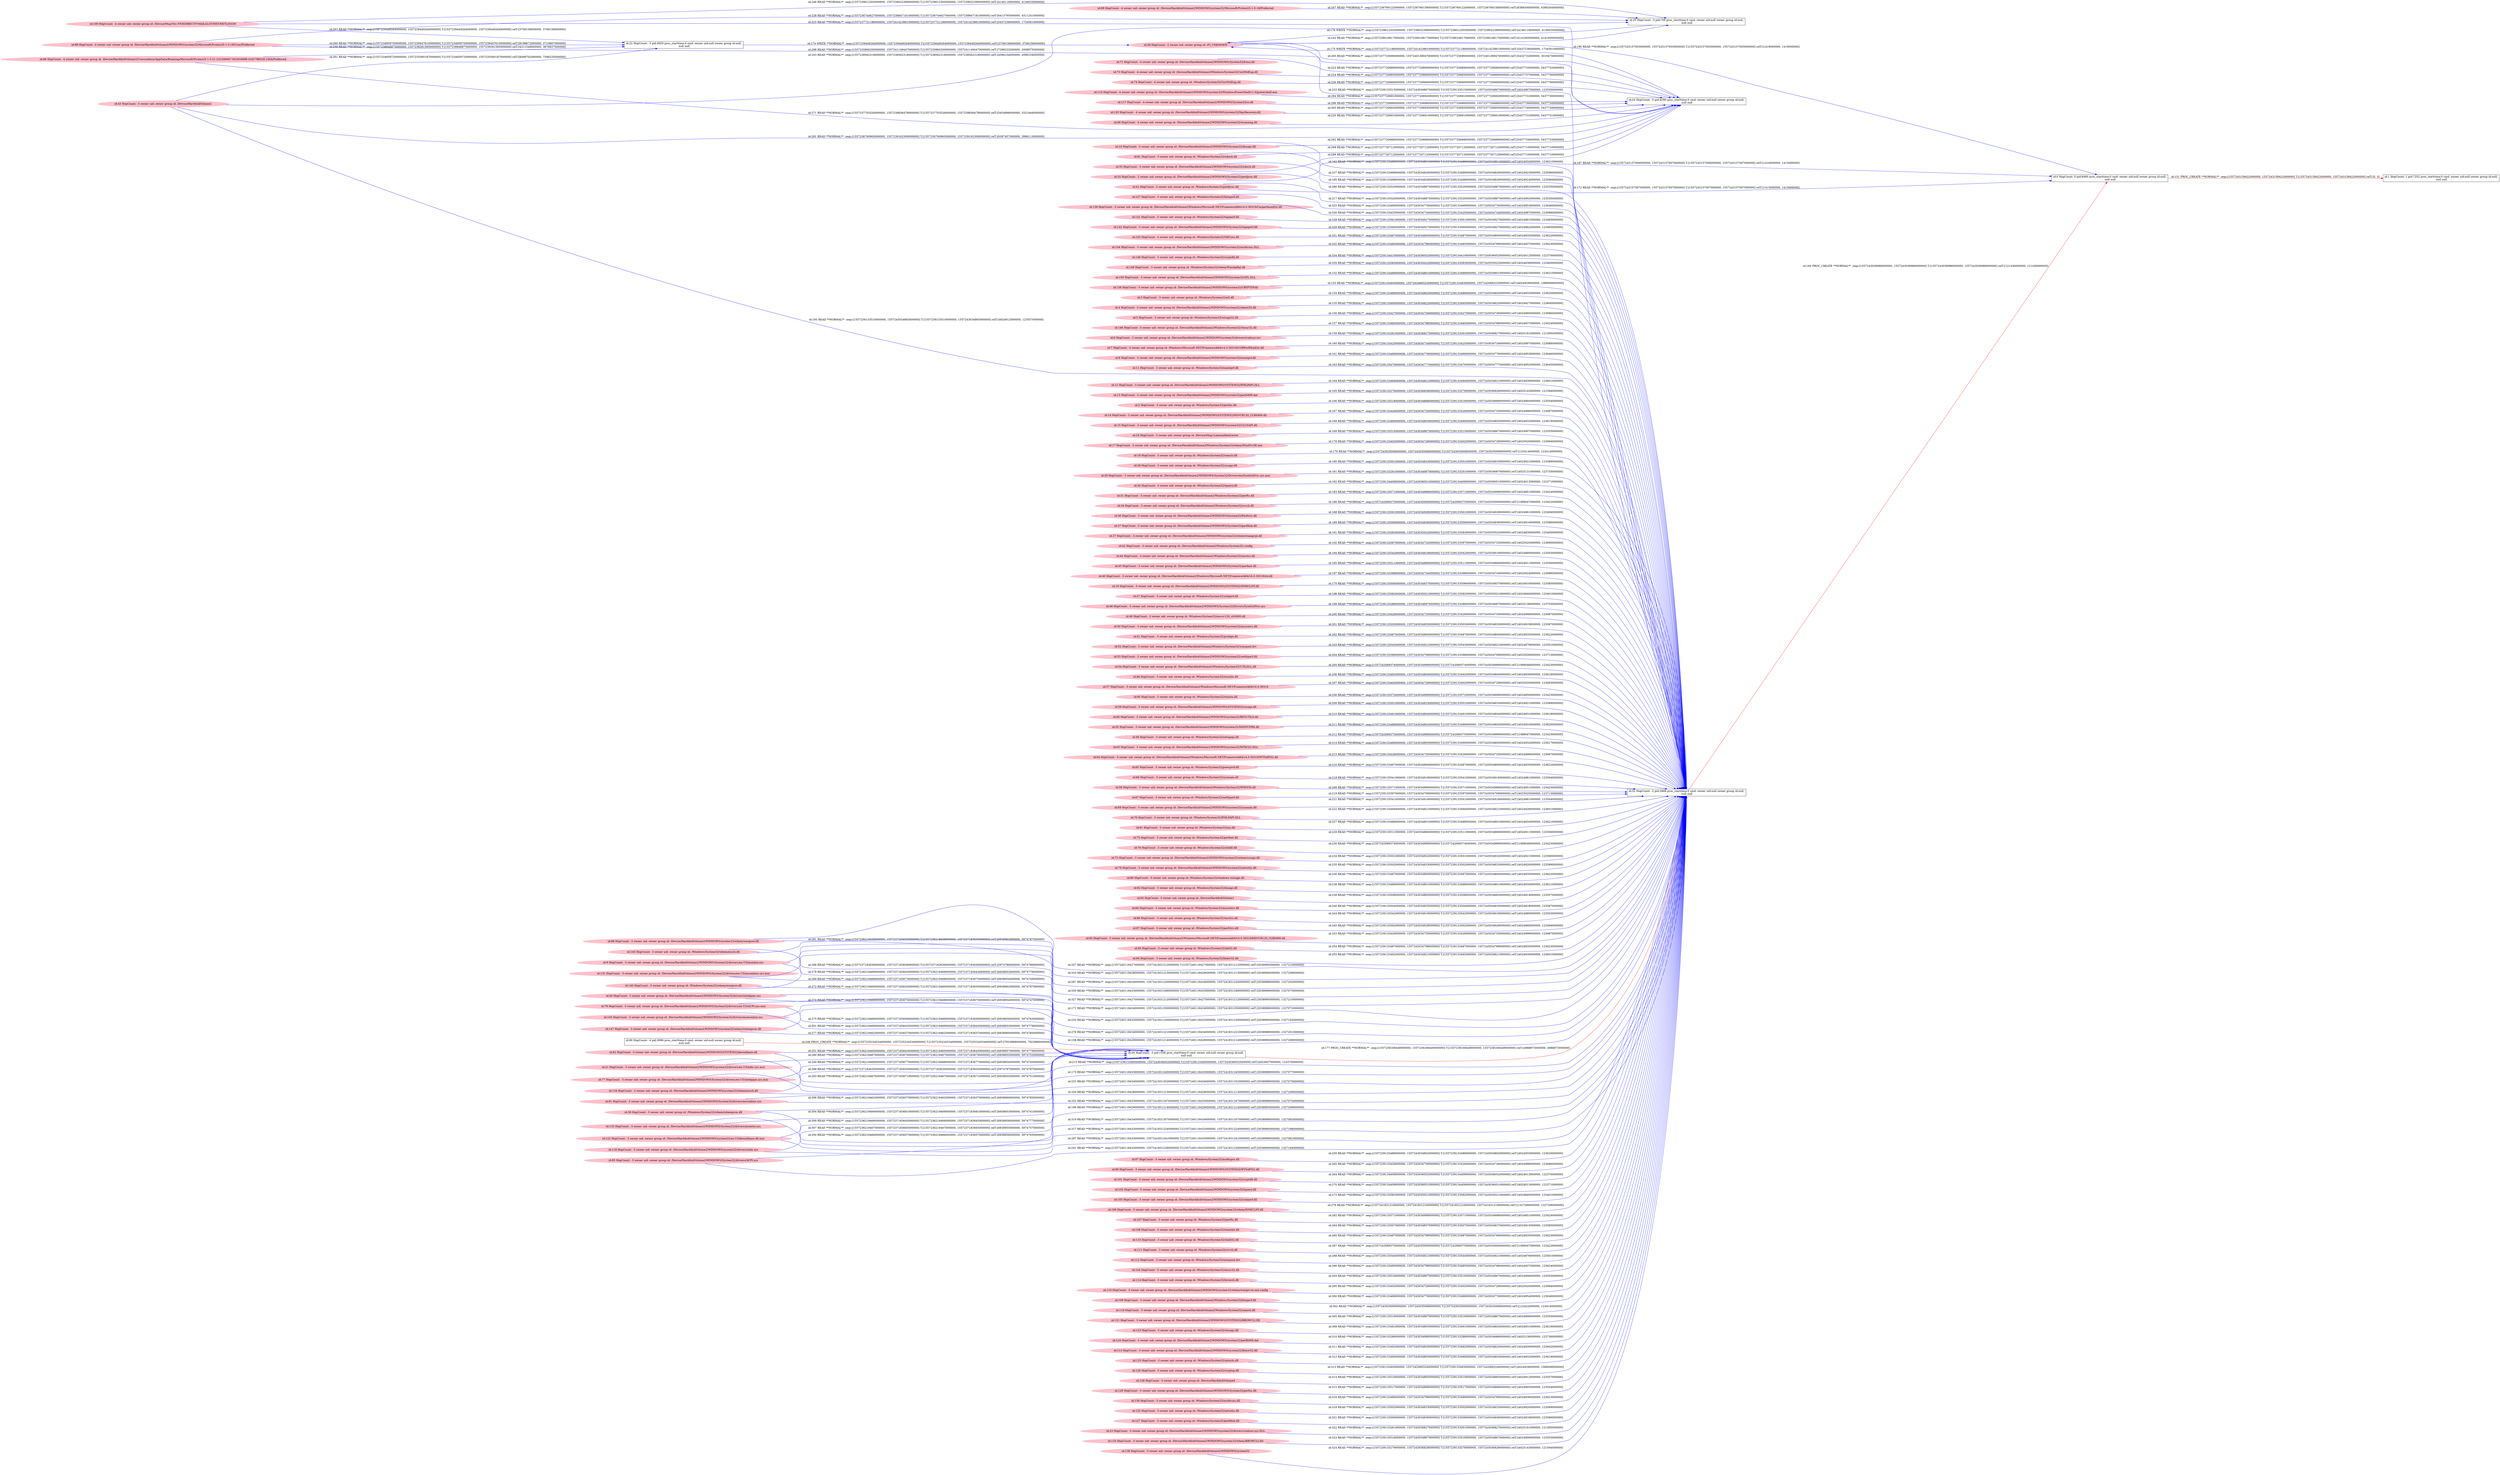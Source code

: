 digraph  {
rankdir=LR
"95"[color=pink,label="id:95 HopCount: -3 owner uid: owner group id: /Windows/System32/winsta.dll ", shape=oval,style=filled];
"32"[color=black,label="id:32 HopCount: -2 pid:2868 proc_starttime:0 cmd: owner uid:null owner group id:null,\n null null", shape=box,style=solid];
"95" -> "32" [id=256,__obj="READ"color=blue,label="id:256 READ **NORMAL**  seqs:[1557239133572000000, 1557243034999000000] T:[1557239133572000000, 1557243034999000000] relT:[4024850000000, 123423000000]",style=solid];
"88"[color=pink,label="id:88 HopCount: -3 owner uid: owner group id: /Device/HarddiskVolume2/WINDOWS/system32/wbem/wmiprov.dll ", shape=oval,style=filled];
"88" -> "32" [id=257,__obj="READ"color=blue,label="id:257 READ **NORMAL**  seqs:[1557240119427000000, 1557241831212000000] T:[1557240119427000000, 1557241831212000000] relT:[3038995000000, 1327210000000]",style=solid];
"96"[color=pink,label="id:96 HopCount: -4 owner uid: owner group id: /Device/HarddiskVolume2/Users/admin/AppData/Roaming/Microsoft/Protect/S-1-5-21-231540947-922634896-4161786520-1004/Preferred ", shape=oval,style=filled];
"22"[color=black,label="id:22 HopCount: -3 pid:4920 proc_starttime:0 cmd: owner uid:null owner group id:null,\n null null", shape=box,style=solid];
"96" -> "22" [id=258,__obj="READ"color=blue,label="id:258 READ **NORMAL**  seqs:[1557238846873000000, 1557239281585000000] T:[1557238846873000000, 1557239281585000000] relT:[4311549000000, 3876837000000]",style=solid];
"97"[color=pink,label="id:97 HopCount: -3 owner uid: owner group id: /Windows/System32/msdtcprx.dll ", shape=oval,style=filled];
"97" -> "32" [id=259,__obj="READ"color=blue,label="id:259 READ **NORMAL**  seqs:[1557239133489000000, 1557243034802000000] T:[1557239133489000000, 1557243034802000000] relT:[4024933000000, 123620000000]",style=solid];
"98"[color=pink,label="id:98 HopCount: -4 owner uid: owner group id: /Device/HarddiskVolume2/WINDOWS/system32/Microsoft/Protect/S-1-5-18/User/Preferred ", shape=oval,style=filled];
"98" -> "22" [id=260,__obj="READ"color=blue,label="id:260 READ **NORMAL**  seqs:[1557234959750000000, 1557239447615000000] T:[1557234959750000000, 1557239447615000000] relT:[8198672000000, 3710807000000]",style=solid];
"43"[color=pink,label="id:43 HopCount: -3 owner uid: owner group id: /Device/HarddiskVolume2 ", shape=oval,style=filled];
"43" -> "22" [id=261,__obj="READ"color=blue,label="id:261 READ **NORMAL**  seqs:[1557234659720000000, 1557235560187000000] T:[1557234659720000000, 1557235560187000000] relT:[8498702000000, 7598235000000]",style=solid];
"99"[color=pink,label="id:99 HopCount: -3 owner uid: owner group id: /Device/HarddiskVolume2/WINDOWS/SYSTEM32/WTSAPI32.dll ", shape=oval,style=filled];
"99" -> "32" [id=262,__obj="READ"color=blue,label="id:262 READ **NORMAL**  seqs:[1557239133426000000, 1557243034736000000] T:[1557239133426000000, 1557243034736000000] relT:[4024996000000, 123686000000]",style=solid];
"100"[color=pink,label="id:100 HopCount: -4 owner uid: owner group id: /Device/Mup/TA1-FIVEDIRECTI*/MAILSLOT/NET/NETLOGON ", shape=oval,style=filled];
"100" -> "22" [id=263,__obj="READ"color=blue,label="id:263 READ **NORMAL**  seqs:[1557239449264000000, 1557239449264000000] T:[1557239449264000000, 1557239449264000000] relT:[3709158000000, 3709158000000]",style=solid];
"101"[color=pink,label="id:101 HopCount: -3 owner uid: owner group id: /Device/HarddiskVolume2/WINDOWS/system32/cryptdll.dll ", shape=oval,style=filled];
"101" -> "32" [id=264,__obj="READ"color=blue,label="id:264 READ **NORMAL**  seqs:[1557239134409000000, 1557243036052000000] T:[1557239134409000000, 1557243036052000000] relT:[4024013000000, 122370000000]",style=solid];
"38"[color=pink,label="id:38 HopCount: -2 owner uid: owner group id: /FI_UNKNOWN ", shape=oval,style=filled];
"24"[color=black,label="id:24 HopCount: -3 pid:4280 proc_starttime:0 cmd: owner uid:null owner group id:null,\n null null", shape=box,style=solid];
"38" -> "24" [id=265,__obj="READ"color=blue,label="id:265 READ **NORMAL**  seqs:[1557237725690000000, 1557240138947000000] T:[1557237725690000000, 1557240138947000000] relT:[5432732000000, 3019475000000]",style=solid];
"145"[color=pink,label="id:145 HopCount: -3 owner uid: owner group id: /Windows/System32/wbem/esscli.dll ", shape=oval,style=filled];
"26"[color=black,label="id:26 HopCount: -3 pid:1556 proc_starttime:0 cmd: owner uid:null owner group id:null,\n null null", shape=box,style=solid];
"145" -> "26" [id=266,__obj="READ"color=blue,label="id:266 READ **NORMAL**  seqs:[1557237183636000000, 1557237183636000000] T:[1557237183636000000, 1557237183636000000] relT:[5974786000000, 5974786000000]",style=solid];
"9"[color=pink,label="id:9 HopCount: -3 owner uid: owner group id: /Device/HarddiskVolume2/WINDOWS/System32/drivers/en-US/monitor.sys ", shape=oval,style=filled];
"9" -> "32" [id=267,__obj="READ"color=blue,label="id:267 READ **NORMAL**  seqs:[1557240119434000000, 1557241831220000000] T:[1557240119434000000, 1557241831220000000] relT:[3038988000000, 1327202000000]",style=solid];
"81"[color=pink,label="id:81 HopCount: -3 owner uid: owner group id: /Windows/System32/wkscli.dll ", shape=oval,style=filled];
"81" -> "24" [id=268,__obj="READ"color=blue,label="id:268 READ **NORMAL**  seqs:[1557237720712000000, 1557237720712000000] T:[1557237720712000000, 1557237720712000000] relT:[5437710000000, 5437710000000]",style=solid];
"131"[color=pink,label="id:131 HopCount: -3 owner uid: owner group id: /Device/HarddiskVolume2/WINDOWS/System32/drivers/en-US/mssmbios.sys.mui ", shape=oval,style=filled];
"131" -> "26" [id=269,__obj="READ"color=blue,label="id:269 READ **NORMAL**  seqs:[1557236219468000000, 1557237183673000000] T:[1557236219468000000, 1557237183673000000] relT:[6938954000000, 5974749000000]",style=solid];
"102"[color=pink,label="id:102 HopCount: -3 owner uid: owner group id: /Device/HarddiskVolume2/WINDOWS/system32/tquery.dll ", shape=oval,style=filled];
"102" -> "32" [id=270,__obj="READ"color=blue,label="id:270 READ **NORMAL**  seqs:[1557239134409000000, 1557243036051000000] T:[1557239134409000000, 1557243036051000000] relT:[4024013000000, 122371000000]",style=solid];
"96" -> "24" [id=271,__obj="READ"color=blue,label="id:271 READ **NORMAL**  seqs:[1557237703526000000, 1557239836478000000] T:[1557237703526000000, 1557239836478000000] relT:[5454896000000, 3321944000000]",style=solid];
"140"[color=pink,label="id:140 HopCount: -3 owner uid: owner group id: /Windows/System32/wbem/wmiprov.dll ", shape=oval,style=filled];
"140" -> "26" [id=272,__obj="READ"color=blue,label="id:272 READ **NORMAL**  seqs:[1557236219460000000, 1557237183635000000] T:[1557236219460000000, 1557237183635000000] relT:[6938962000000, 5974787000000]",style=solid];
"103"[color=pink,label="id:103 HopCount: -3 owner uid: owner group id: /Device/HarddiskVolume2/WINDOWS/system32/usbperf.dll ", shape=oval,style=filled];
"103" -> "32" [id=273,__obj="READ"color=blue,label="id:273 READ **NORMAL**  seqs:[1557239133582000000, 1557243035021000000] T:[1557239133582000000, 1557243035021000000] relT:[4024840000000, 123401000000]",style=solid];
"20"[color=pink,label="id:20 HopCount: -3 owner uid: owner group id: /Device/HarddiskVolume2/WINDOWS/System32/drivers/intelppm.sys ", shape=oval,style=filled];
"20" -> "26" [id=274,__obj="READ"color=blue,label="id:274 READ **NORMAL**  seqs:[1557236219468000000, 1557237183675000000] T:[1557236219468000000, 1557237183675000000] relT:[6938954000000, 5974747000000]",style=solid];
"78"[color=pink,label="id:78 HopCount: -3 owner uid: owner group id: /Device/HarddiskVolume2/WINDOWS/System32/drivers/en-US/ACPI.sys.mui ", shape=oval,style=filled];
"78" -> "26" [id=275,__obj="READ"color=blue,label="id:275 READ **NORMAL**  seqs:[1557236219466000000, 1557237183659000000] T:[1557236219466000000, 1557237183659000000] relT:[6938956000000, 5974763000000]",style=solid];
"105"[color=pink,label="id:105 HopCount: -3 owner uid: owner group id: /Device/HarddiskVolume2/WINDOWS/System32/drivers/en/monitor.sys ", shape=oval,style=filled];
"105" -> "32" [id=276,__obj="READ"color=blue,label="id:276 READ **NORMAL**  seqs:[1557240119434000000, 1557241831221000000] T:[1557240119434000000, 1557241831221000000] relT:[3038988000000, 1327201000000]",style=solid];
"147"[color=pink,label="id:147 HopCount: -3 owner uid: owner group id: /Device/HarddiskVolume2/WINDOWS/system32/wbem/wbemprox.dll ", shape=oval,style=filled];
"147" -> "26" [id=277,__obj="READ"color=blue,label="id:277 READ **NORMAL**  seqs:[1557236219462000000, 1557237183637000000] T:[1557236219462000000, 1557237183637000000] relT:[6938960000000, 5974785000000]",style=solid];
"9" -> "26" [id=278,__obj="READ"color=blue,label="id:278 READ **NORMAL**  seqs:[1557236219469000000, 1557237183643000000] T:[1557236219469000000, 1557237183643000000] relT:[6938953000000, 5974779000000]",style=solid];
"106"[color=pink,label="id:106 HopCount: -3 owner uid: owner group id: /Device/HarddiskVolume2/WINDOWS/system32/wbem/WMICLNT.dll ", shape=oval,style=filled];
"106" -> "32" [id=279,__obj="READ"color=blue,label="id:279 READ **NORMAL**  seqs:[1557241831216000000, 1557241831216000000] T:[1557241831216000000, 1557241831216000000] relT:[1327206000000, 1327206000000]",style=solid];
"21"[color=pink,label="id:21 HopCount: -3 owner uid: owner group id: /Device/HarddiskVolume2/WINDOWS/system32/drivers/en-US/ndis.sys.mui ", shape=oval,style=filled];
"21" -> "26" [id=280,__obj="READ"color=blue,label="id:280 READ **NORMAL**  seqs:[1557236219467000000, 1557237183670000000] T:[1557236219467000000, 1557237183670000000] relT:[6938955000000, 5974752000000]",style=solid];
"88" -> "26" [id=281,__obj="READ"color=blue,label="id:281 READ **NORMAL**  seqs:[1557236219459000000, 1557237183635000000] T:[1557236219459000000, 1557237183635000000] relT:[6938963000000, 5974787000000]",style=solid];
"107"[color=pink,label="id:107 HopCount: -3 owner uid: owner group id: /Windows/System32/perfts.dll ", shape=oval,style=filled];
"107" -> "32" [id=282,__obj="READ"color=blue,label="id:282 READ **NORMAL**  seqs:[1557239133571000000, 1557243034998000000] T:[1557239133571000000, 1557243034998000000] relT:[4024851000000, 123424000000]",style=solid];
"91"[color=pink,label="id:91 HopCount: -3 owner uid: owner group id: /Device/HarddiskVolume2/WINDOWS/System32/drivers/mssmbios.sys ", shape=oval,style=filled];
"91" -> "26" [id=283,__obj="READ"color=blue,label="id:283 READ **NORMAL**  seqs:[1557236219467000000, 1557237183671000000] T:[1557236219467000000, 1557237183671000000] relT:[6938955000000, 5974751000000]",style=solid];
"108"[color=pink,label="id:108 HopCount: -3 owner uid: owner group id: /Windows/System32/wmiclnt.dll ", shape=oval,style=filled];
"108" -> "32" [id=284,__obj="READ"color=blue,label="id:284 READ **NORMAL**  seqs:[1557239133507000000, 1557243034837000000] T:[1557239133507000000, 1557243034837000000] relT:[4024915000000, 123585000000]",style=solid];
"110"[color=pink,label="id:110 HopCount: -3 owner uid: owner group id: /Windows/System32/shell32.dll ", shape=oval,style=filled];
"110" -> "32" [id=285,__obj="READ"color=blue,label="id:285 READ **NORMAL**  seqs:[1557239133487000000, 1557243034799000000] T:[1557239133487000000, 1557243034799000000] relT:[4024935000000, 123623000000]",style=solid];
"35"[color=pink,label="id:35 HopCount: -2 owner uid: owner group id: /Device/HarddiskVolume2/WINDOWS/System32/perfproc.dll ", shape=oval,style=filled];
"35" -> "32" [id=286,__obj="READ"color=blue,label="id:286 READ **NORMAL**  seqs:[1557239133520000000, 1557243034887000000] T:[1557239133520000000, 1557243034887000000] relT:[4024902000000, 123535000000]",style=solid];
"111"[color=pink,label="id:111 HopCount: -3 owner uid: owner group id: /Windows/System32/srvcli.dll ", shape=oval,style=filled];
"111" -> "32" [id=287,__obj="READ"color=blue,label="id:287 READ **NORMAL**  seqs:[1557242069375000000, 1557243035000000000] T:[1557242069375000000, 1557243035000000000] relT:[1089047000000, 123422000000]",style=solid];
"112"[color=pink,label="id:112 HopCount: -3 owner uid: owner group id: /Windows/System32/winspool.drv ", shape=oval,style=filled];
"112" -> "32" [id=288,__obj="READ"color=blue,label="id:288 READ **NORMAL**  seqs:[1557239133544000000, 1557243034921000000] T:[1557239133544000000, 1557243034921000000] relT:[4024878000000, 123501000000]",style=solid];
"33"[color=pink,label="id:33 HopCount: -3 owner uid: owner group id: /Device/HarddiskVolume2/WINDOWS/system32/wkscli.dll ", shape=oval,style=filled];
"33" -> "24" [id=289,__obj="READ"color=blue,label="id:289 READ **NORMAL**  seqs:[1557237720712000000, 1557237720712000000] T:[1557237720712000000, 1557237720712000000] relT:[5437710000000, 5437710000000]",style=solid];
"104"[color=pink,label="id:104 HopCount: -3 owner uid: owner group id: /Windows/System32/secur32.dll ", shape=oval,style=filled];
"104" -> "32" [id=290,__obj="READ"color=blue,label="id:290 READ **NORMAL**  seqs:[1557239133485000000, 1557243034798000000] T:[1557239133485000000, 1557243034798000000] relT:[4024937000000, 123624000000]",style=solid];
"43" -> "24" [id=291,__obj="READ"color=blue,label="id:291 READ **NORMAL**  seqs:[1557236760965000000, 1557239162309000000] T:[1557236760965000000, 1557239162309000000] relT:[6397457000000, 3996113000000]",style=solid];
"10"[color=pink,label="id:10 HopCount: -3 owner uid: owner group id: /Device/HarddiskVolume2/WINDOWS/System32/dnsapi.dll ", shape=oval,style=filled];
"10" -> "24" [id=292,__obj="READ"color=blue,label="id:292 READ **NORMAL**  seqs:[1557237720688000000, 1557237720689000000] T:[1557237720688000000, 1557237720689000000] relT:[5437734000000, 5437733000000]",style=solid];
"114"[color=pink,label="id:114 HopCount: -3 owner uid: owner group id: /Windows/System32/browcli.dll ", shape=oval,style=filled];
"114" -> "32" [id=293,__obj="READ"color=blue,label="id:293 READ **NORMAL**  seqs:[1557239133516000000, 1557243034867000000] T:[1557239133516000000, 1557243034867000000] relT:[4024906000000, 123555000000]",style=solid];
"115"[color=pink,label="id:115 HopCount: -4 owner uid: owner group id: /Device/HarddiskVolume2/WINDOWS/system32/WindowsPowerShell/v1.0/powershell.exe ", shape=oval,style=filled];
"115" -> "24" [id=294,__obj="READ"color=blue,label="id:294 READ **NORMAL**  seqs:[1557237720691000000, 1557237720692000000] T:[1557237720691000000, 1557237720692000000] relT:[5437731000000, 5437730000000]",style=solid];
"116"[color=pink,label="id:116 HopCount: -3 owner uid: owner group id: /Device/HarddiskVolume2/WINDOWS/system32/wbem/wmiprvse.exe.config ", shape=oval,style=filled];
"116" -> "32" [id=295,__obj="READ"color=blue,label="id:295 READ **NORMAL**  seqs:[1557239133402000000, 1557243034728000000] T:[1557239133402000000, 1557243034728000000] relT:[4025020000000, 123694000000]",style=solid];
"117"[color=pink,label="id:117 HopCount: -4 owner uid: owner group id: /Device/HarddiskVolume2/WINDOWS/System32/ci.dll ", shape=oval,style=filled];
"117" -> "24" [id=296,__obj="READ"color=blue,label="id:296 READ **NORMAL**  seqs:[1557237720686000000, 1557237720688000000] T:[1557237720686000000, 1557237720688000000] relT:[5437736000000, 5437734000000]",style=solid];
"118"[color=pink,label="id:118 HopCount: -3 owner uid: owner group id: /Device/HarddiskVolume2/WINDOWS/system32/drivers/ndis.sys ", shape=oval,style=filled];
"118" -> "32" [id=297,__obj="READ"color=blue,label="id:297 READ **NORMAL**  seqs:[1557240119433000000, 1557241831341000000] T:[1557240119433000000, 1557241831341000000] relT:[3038989000000, 1327081000000]",style=solid];
"98" -> "24" [id=298,__obj="READ"color=blue,label="id:298 READ **NORMAL**  seqs:[1557235860200000000, 1557241149447000000] T:[1557235860200000000, 1557241149447000000] relT:[7298222000000, 2008975000000]",style=solid];
"134"[color=pink,label="id:134 HopCount: -3 owner uid: owner group id: /Device/HarddiskVolume2/WINDOWS/system32/wbem/esscli.dll ", shape=oval,style=filled];
"134" -> "26" [id=299,__obj="READ"color=blue,label="id:299 READ **NORMAL**  seqs:[1557237183635000000, 1557237183635000000] T:[1557237183635000000, 1557237183635000000] relT:[5974787000000, 5974787000000]",style=solid];
"109"[color=pink,label="id:109 HopCount: -3 owner uid: owner group id: /Device/HarddiskVolume2/Windows/System32/bitsperf.dll ", shape=oval,style=filled];
"109" -> "32" [id=300,__obj="READ"color=blue,label="id:300 READ **NORMAL**  seqs:[1557239133468000000, 1557243034776000000] T:[1557239133468000000, 1557243034776000000] relT:[4024954000000, 123646000000]",style=solid];
"105" -> "26" [id=301,__obj="READ"color=blue,label="id:301 READ **NORMAL**  seqs:[1557236219469000000, 1557237183643000000] T:[1557236219469000000, 1557237183643000000] relT:[6938953000000, 5974779000000]",style=solid];
"119"[color=pink,label="id:119 HopCount: -3 owner uid: owner group id: /Device/HarddiskVolume2/Windows/System32/samcli.dll ", shape=oval,style=filled];
"119" -> "32" [id=302,__obj="READ"color=blue,label="id:302 READ **NORMAL**  seqs:[1557243035000000000, 1557243035008000000] T:[1557243035000000000, 1557243035008000000] relT:[123422000000, 123414000000]",style=solid];
"120"[color=pink,label="id:120 HopCount: -4 owner uid: owner group id: /Device/HarddiskVolume2/WINDOWS/system32/NgcRecovery.dll ", shape=oval,style=filled];
"120" -> "24" [id=303,__obj="READ"color=blue,label="id:303 READ **NORMAL**  seqs:[1557237720692000000, 1557237720693000000] T:[1557237720692000000, 1557237720693000000] relT:[5437730000000, 5437729000000]",style=solid];
"133"[color=pink,label="id:133 HopCount: -3 owner uid: owner group id: /Device/HarddiskVolume2/WINDOWS/System32/drivers/monitor.sys ", shape=oval,style=filled];
"133" -> "26" [id=304,__obj="READ"color=blue,label="id:304 READ **NORMAL**  seqs:[1557236219469000000, 1557237183681000000] T:[1557236219469000000, 1557237183681000000] relT:[6938953000000, 5974741000000]",style=solid];
"121"[color=pink,label="id:121 HopCount: -3 owner uid: owner group id: /Device/HarddiskVolume2/WINDOWS/SYSTEM32/BROWCLI.Dll ", shape=oval,style=filled];
"121" -> "32" [id=305,__obj="READ"color=blue,label="id:305 READ **NORMAL**  seqs:[1557239133516000000, 1557243034867000000] T:[1557239133516000000, 1557243034867000000] relT:[4024906000000, 123555000000]",style=solid];
"39"[color=pink,label="id:39 HopCount: -3 owner uid: owner group id: /Windows/System32/wbem/wbemprox.dll ", shape=oval,style=filled];
"39" -> "26" [id=306,__obj="READ"color=blue,label="id:306 READ **NORMAL**  seqs:[1557236219462000000, 1557237183637000000] T:[1557236219462000000, 1557237183637000000] relT:[6938960000000, 5974785000000]",style=solid];
"118" -> "26" [id=307,__obj="READ"color=blue,label="id:307 READ **NORMAL**  seqs:[1557236219467000000, 1557237183665000000] T:[1557236219467000000, 1557237183665000000] relT:[6938955000000, 5974757000000]",style=solid];
"123"[color=pink,label="id:123 HopCount: -3 owner uid: owner group id: /Windows/System32/clusapi.dll ", shape=oval,style=filled];
"123" -> "32" [id=308,__obj="READ"color=blue,label="id:308 READ **NORMAL**  seqs:[1557239133491000000, 1557243034803000000] T:[1557239133491000000, 1557243034803000000] relT:[4024931000000, 123619000000]",style=solid];
"122"[color=pink,label="id:122 HopCount: -3 owner uid: owner group id: /Device/HarddiskVolume2/WINDOWS/system32/en-US/kernelbase.dll.mui ", shape=oval,style=filled];
"122" -> "26" [id=309,__obj="READ"color=blue,label="id:309 READ **NORMAL**  seqs:[1557236219466000000, 1557237183645000000] T:[1557236219466000000, 1557237183645000000] relT:[6938956000000, 5974777000000]",style=solid];
"124"[color=pink,label="id:124 HopCount: -3 owner uid: owner group id: /Device/HarddiskVolume2/WINDOWS/system32/perfh009.dat ", shape=oval,style=filled];
"124" -> "32" [id=310,__obj="READ"color=blue,label="id:310 READ **NORMAL**  seqs:[1557239133286000000, 1557243034686000000] T:[1557239133286000000, 1557243034686000000] relT:[4025136000000, 123736000000]",style=solid];
"113"[color=pink,label="id:113 HopCount: -3 owner uid: owner group id: /Device/HarddiskVolume2/WINDOWS/system32/ktmw32.dll ", shape=oval,style=filled];
"113" -> "32" [id=311,__obj="READ"color=blue,label="id:311 READ **NORMAL**  seqs:[1557239133492000000, 1557243034820000000] T:[1557239133492000000, 1557243034820000000] relT:[4024930000000, 123602000000]",style=solid];
"125"[color=pink,label="id:125 HopCount: -3 owner uid: owner group id: /Windows/System32/mtxclu.dll ", shape=oval,style=filled];
"125" -> "32" [id=312,__obj="READ"color=blue,label="id:312 READ **NORMAL**  seqs:[1557239133490000000, 1557243034803000000] T:[1557239133490000000, 1557243034803000000] relT:[4024932000000, 123619000000]",style=solid];
"126"[color=pink,label="id:126 HopCount: -3 owner uid: owner group id: /Windows/System32/cryptsp.dll ", shape=oval,style=filled];
"126" -> "32" [id=313,__obj="READ"color=blue,label="id:313 READ **NORMAL**  seqs:[1557239133493000000, 1557242069324000000] T:[1557239133493000000, 1557242069324000000] relT:[4024929000000, 1089098000000]",style=solid];
"128"[color=pink,label="id:128 HopCount: -3 owner uid: owner group id: /Device/HarddiskVolume4 ", shape=oval,style=filled];
"128" -> "32" [id=314,__obj="READ"color=blue,label="id:314 READ **NORMAL**  seqs:[1557239133510000000, 1557243034865000000] T:[1557239133510000000, 1557243034865000000] relT:[4024912000000, 123557000000]",style=solid];
"129"[color=pink,label="id:129 HopCount: -3 owner uid: owner group id: /Device/HarddiskVolume2/WINDOWS/System32/perfos.dll ", shape=oval,style=filled];
"129" -> "32" [id=315,__obj="READ"color=blue,label="id:315 READ **NORMAL**  seqs:[1557239133517000000, 1557243034868000000] T:[1557239133517000000, 1557243034868000000] relT:[4024905000000, 123554000000]",style=solid];
"130"[color=pink,label="id:130 HopCount: -3 owner uid: owner group id: /Windows/System32/msdtcuiu.dll ", shape=oval,style=filled];
"130" -> "32" [id=316,__obj="READ"color=blue,label="id:316 READ **NORMAL**  seqs:[1557239133486000000, 1557243034799000000] T:[1557239133486000000, 1557243034799000000] relT:[4024936000000, 123623000000]",style=solid];
"122" -> "32" [id=317,__obj="READ"color=blue,label="id:317 READ **NORMAL**  seqs:[1557240119432000000, 1557241831224000000] T:[1557240119432000000, 1557241831224000000] relT:[3038990000000, 1327198000000]",style=solid];
"132"[color=pink,label="id:132 HopCount: -3 owner uid: owner group id: /Windows/System32/netutils.dll ", shape=oval,style=filled];
"132" -> "32" [id=318,__obj="READ"color=blue,label="id:318 READ **NORMAL**  seqs:[1557239133502000000, 1557243034833000000] T:[1557239133502000000, 1557243034833000000] relT:[4024920000000, 123589000000]",style=solid];
"133" -> "32" [id=319,__obj="READ"color=blue,label="id:319 READ **NORMAL**  seqs:[1557240119434000000, 1557241831357000000] T:[1557240119434000000, 1557241831357000000] relT:[3038988000000, 1327065000000]",style=solid];
"134" -> "32" [id=320,__obj="READ"color=blue,label="id:320 READ **NORMAL**  seqs:[1557240119428000000, 1557241831213000000] T:[1557240119428000000, 1557241831213000000] relT:[3038994000000, 1327209000000]",style=solid];
"127"[color=pink,label="id:127 HopCount: -3 owner uid: owner group id: /Windows/System32/perfdisk.dll ", shape=oval,style=filled];
"127" -> "32" [id=321,__obj="READ"color=blue,label="id:321 READ **NORMAL**  seqs:[1557239133506000000, 1557243034836000000] T:[1557239133506000000, 1557243034836000000] relT:[4024916000000, 123586000000]",style=solid];
"23"[color=pink,label="id:23 HopCount: -3 owner uid: owner group id: /Device/HarddiskVolume2/WINDOWS/system32/drivers/vmbusr.sys.DLL ", shape=oval,style=filled];
"23" -> "32" [id=322,__obj="READ"color=blue,label="id:322 READ **NORMAL**  seqs:[1557239133261000000, 1557243036827000000] T:[1557239133261000000, 1557243036827000000] relT:[4025161000000, 121595000000]",style=solid];
"135"[color=pink,label="id:135 HopCount: -3 owner uid: owner group id: /Device/HarddiskVolume2/WINDOWS/system32/wbem/BROWCLI.Dll ", shape=oval,style=filled];
"135" -> "32" [id=323,__obj="READ"color=blue,label="id:323 READ **NORMAL**  seqs:[1557239133516000000, 1557243034867000000] T:[1557239133516000000, 1557243034867000000] relT:[4024906000000, 123555000000]",style=solid];
"136"[color=pink,label="id:136 HopCount: -3 owner uid: owner group id: /Device/HarddiskVolume2/WINDOWS/system32 ", shape=oval,style=filled];
"136" -> "32" [id=324,__obj="READ"color=blue,label="id:324 READ **NORMAL**  seqs:[1557239133279000000, 1557243036828000000] T:[1557239133279000000, 1557243036828000000] relT:[4025143000000, 121594000000]",style=solid];
"137"[color=pink,label="id:137 HopCount: -3 owner uid: owner group id: /Windows/System32/bitsperf.dll ", shape=oval,style=filled];
"137" -> "32" [id=325,__obj="READ"color=blue,label="id:325 READ **NORMAL**  seqs:[1557239133469000000, 1557243034776000000] T:[1557239133469000000, 1557243034776000000] relT:[4024953000000, 123646000000]",style=solid];
"139"[color=pink,label="id:139 HopCount: -3 owner uid: owner group id: /Device/HarddiskVolume2/Windows/Microsoft.NET/Framework64/v4.0.30319/CorperfmonExt.dll ", shape=oval,style=filled];
"139" -> "32" [id=326,__obj="READ"color=blue,label="id:326 READ **NORMAL**  seqs:[1557239133425000000, 1557243034734000000] T:[1557239133425000000, 1557243034734000000] relT:[4024997000000, 123688000000]",style=solid];
"140" -> "32" [id=327,__obj="READ"color=blue,label="id:327 READ **NORMAL**  seqs:[1557240119427000000, 1557241831212000000] T:[1557240119427000000, 1557241831212000000] relT:[3038995000000, 1327210000000]",style=solid];
"141"[color=pink,label="id:141 HopCount: -3 owner uid: owner group id: /Windows/System32/tapiperf.dll ", shape=oval,style=filled];
"141" -> "32" [id=328,__obj="READ"color=blue,label="id:328 READ **NORMAL**  seqs:[1557239133561000000, 1557243034927000000] T:[1557239133561000000, 1557243034927000000] relT:[4024861000000, 123495000000]",style=solid];
"142"[color=pink,label="id:142 HopCount: -3 owner uid: owner group id: /Device/HarddiskVolume2/WINDOWS/System32/tapiperf.dll ", shape=oval,style=filled];
"142" -> "32" [id=329,__obj="READ"color=blue,label="id:329 READ **NORMAL**  seqs:[1557239133560000000, 1557243034927000000] T:[1557239133560000000, 1557243034927000000] relT:[4024862000000, 123495000000]",style=solid];
"131" -> "32" [id=330,__obj="READ"color=blue,label="id:330 READ **NORMAL**  seqs:[1557240119433000000, 1557241831349000000] T:[1557240119433000000, 1557241831349000000] relT:[3038989000000, 1327073000000]",style=solid];
"143"[color=pink,label="id:143 HopCount: -3 owner uid: owner group id: /Windows/System32/SHCore.dll ", shape=oval,style=filled];
"143" -> "32" [id=331,__obj="READ"color=blue,label="id:331 READ **NORMAL**  seqs:[1557239133487000000, 1557243034800000000] T:[1557239133487000000, 1557243034800000000] relT:[4024935000000, 123622000000]",style=solid];
"144"[color=pink,label="id:144 HopCount: -3 owner uid: owner group id: /Device/HarddiskVolume2/WINDOWS/system32/msdtcuiu.DLL ", shape=oval,style=filled];
"144" -> "32" [id=332,__obj="READ"color=blue,label="id:332 READ **NORMAL**  seqs:[1557239133485000000, 1557243034799000000] T:[1557239133485000000, 1557243034799000000] relT:[4024937000000, 123623000000]",style=solid];
"145" -> "32" [id=333,__obj="READ"color=blue,label="id:333 READ **NORMAL**  seqs:[1557240119428000000, 1557241831213000000] T:[1557240119428000000, 1557241831213000000] relT:[3038994000000, 1327209000000]",style=solid];
"148"[color=pink,label="id:148 HopCount: -3 owner uid: owner group id: /Windows/System32/cryptdll.dll ", shape=oval,style=filled];
"148" -> "32" [id=334,__obj="READ"color=blue,label="id:334 READ **NORMAL**  seqs:[1557239134410000000, 1557243036052000000] T:[1557239134410000000, 1557243036052000000] relT:[4024012000000, 122370000000]",style=solid];
"149"[color=pink,label="id:149 HopCount: -3 owner uid: owner group id: /Windows/System32/wbem/WmiApRpl.dll ", shape=oval,style=filled];
"149" -> "32" [id=335,__obj="READ"color=blue,label="id:335 READ **NORMAL**  seqs:[1557239133583000000, 1557243035022000000] T:[1557239133583000000, 1557243035022000000] relT:[4024839000000, 123400000000]",style=solid];
"0"[color=black,label="id:0 HopCount: 0 pid:6460 proc_starttime:0 cmd: owner uid:null owner group id:null,\n null null", shape=box,style=solid];
"1"[color=black,label="id:1 HopCount: 1 pid:7252 proc_starttime:0 cmd: owner uid:null owner group id:null,\n null null", shape=box,style=solid];
"0" -> "1" [id=151,__obj="PROC_CREATE"color=red,label="id:151 PROC_CREATE **NORMAL**  seqs:[1557243158422000000, 1557243158422000000] T:[1557243158422000000, 1557243158422000000] relT:[0, 0]",style=solid];
"150"[color=pink,label="id:150 HopCount: -3 owner uid: owner group id: /Device/HarddiskVolume2/WINDOWS/system32/ATL.DLL ", shape=oval,style=filled];
"150" -> "32" [id=152,__obj="READ"color=blue,label="id:152 READ **NORMAL**  seqs:[1557239133489000000, 1557243034801000000] T:[1557239133489000000, 1557243034801000000] relT:[4024933000000, 123621000000]",style=solid];
"138"[color=pink,label="id:138 HopCount: -3 owner uid: owner group id: /Device/HarddiskVolume2/WINDOWS/system32/CRYPTSP.dll ", shape=oval,style=filled];
"138" -> "32" [id=153,__obj="READ"color=blue,label="id:153 READ **NORMAL**  seqs:[1557239133493000000, 1557242069323000000] T:[1557239133493000000, 1557242069323000000] relT:[4024929000000, 1089099000000]",style=solid];
"3"[color=pink,label="id:3 HopCount: -3 owner uid: owner group id: /Windows/System32/atl.dll ", shape=oval,style=filled];
"3" -> "32" [id=154,__obj="READ"color=blue,label="id:154 READ **NORMAL**  seqs:[1557239133489000000, 1557243034802000000] T:[1557239133489000000, 1557243034802000000] relT:[4024933000000, 123620000000]",style=solid];
"4"[color=pink,label="id:4 HopCount: -3 owner uid: owner group id: /Device/HarddiskVolume2/WINDOWS/system32/oleaut32.dll ", shape=oval,style=filled];
"4" -> "32" [id=155,__obj="READ"color=blue,label="id:155 READ **NORMAL**  seqs:[1557239133495000000, 1557243034822000000] T:[1557239133495000000, 1557243034822000000] relT:[4024927000000, 123600000000]",style=solid];
"5"[color=pink,label="id:5 HopCount: -3 owner uid: owner group id: /Windows/System32/wtsapi32.dll ", shape=oval,style=filled];
"5" -> "32" [id=156,__obj="READ"color=blue,label="id:156 READ **NORMAL**  seqs:[1557239133427000000, 1557243034736000000] T:[1557239133427000000, 1557243034736000000] relT:[4024995000000, 123686000000]",style=solid];
"146"[color=pink,label="id:146 HopCount: -3 owner uid: owner group id: /Device/HarddiskVolume2/Windows/System32/Secur32.dll ", shape=oval,style=filled];
"146" -> "32" [id=157,__obj="READ"color=blue,label="id:157 READ **NORMAL**  seqs:[1557239133485000000, 1557243034798000000] T:[1557239133485000000, 1557243034798000000] relT:[4024937000000, 123624000000]",style=solid];
"147" -> "32" [id=158,__obj="READ"color=blue,label="id:158 READ **NORMAL**  seqs:[1557240119429000000, 1557241831214000000] T:[1557240119429000000, 1557241831214000000] relT:[3038993000000, 1327208000000]",style=solid];
"6"[color=pink,label="id:6 HopCount: -3 owner uid: owner group id: /Device/HarddiskVolume2/WINDOWS/system32/drivers/vmbusr.sys ", shape=oval,style=filled];
"6" -> "32" [id=159,__obj="READ"color=blue,label="id:159 READ **NORMAL**  seqs:[1557239133261000000, 1557243036827000000] T:[1557239133261000000, 1557243036827000000] relT:[4025161000000, 121595000000]",style=solid];
"7"[color=pink,label="id:7 HopCount: -3 owner uid: owner group id: /Windows/Microsoft.NET/Framework64/v4.0.30319/CORPerfMonExt.dll ", shape=oval,style=filled];
"7" -> "32" [id=160,__obj="READ"color=blue,label="id:160 READ **NORMAL**  seqs:[1557239133425000000, 1557243034734000000] T:[1557239133425000000, 1557243034734000000] relT:[4024997000000, 123688000000]",style=solid];
"8"[color=pink,label="id:8 HopCount: -3 owner uid: owner group id: /Device/HarddiskVolume2/WINDOWS/system32/esentprf.dll ", shape=oval,style=filled];
"8" -> "32" [id=161,__obj="READ"color=blue,label="id:161 READ **NORMAL**  seqs:[1557239133469000000, 1557243034776000000] T:[1557239133469000000, 1557243034776000000] relT:[4024953000000, 123646000000]",style=solid];
"10" -> "32" [id=162,__obj="READ"color=blue,label="id:162 READ **NORMAL**  seqs:[1557239133488000000, 1557243034801000000] T:[1557239133488000000, 1557243034801000000] relT:[4024934000000, 123621000000]",style=solid];
"11"[color=pink,label="id:11 HopCount: -3 owner uid: owner group id: /Windows/System32/esentprf.dll ", shape=oval,style=filled];
"11" -> "32" [id=163,__obj="READ"color=blue,label="id:163 READ **NORMAL**  seqs:[1557239133470000000, 1557243034777000000] T:[1557239133470000000, 1557243034777000000] relT:[4024952000000, 123645000000]",style=solid];
"12"[color=pink,label="id:12 HopCount: -3 owner uid: owner group id: /Device/HarddiskVolume2/WINDOWS/SYSTEM32/IPHLPAPI.DLL ", shape=oval,style=filled];
"12" -> "32" [id=164,__obj="READ"color=blue,label="id:164 READ **NORMAL**  seqs:[1557239133494000000, 1557243034821000000] T:[1557239133494000000, 1557243034821000000] relT:[4024928000000, 123601000000]",style=solid];
"13"[color=pink,label="id:13 HopCount: -3 owner uid: owner group id: /Device/HarddiskVolume2/WINDOWS/system32/perfc009.dat ", shape=oval,style=filled];
"13" -> "32" [id=165,__obj="READ"color=blue,label="id:165 READ **NORMAL**  seqs:[1557239133279000000, 1557243036828000000] T:[1557239133279000000, 1557243036828000000] relT:[4025143000000, 121594000000]",style=solid];
"2"[color=pink,label="id:2 HopCount: -3 owner uid: owner group id: /Windows/System32/perfos.dll ", shape=oval,style=filled];
"2" -> "32" [id=166,__obj="READ"color=blue,label="id:166 READ **NORMAL**  seqs:[1557239133518000000, 1557243034868000000] T:[1557239133518000000, 1557243034868000000] relT:[4024904000000, 123554000000]",style=solid];
"14"[color=pink,label="id:14 HopCount: -3 owner uid: owner group id: /Device/HarddiskVolume2/WINDOWS/SYSTEM32/MSVCR120_CLR0400.dll ", shape=oval,style=filled];
"14" -> "32" [id=167,__obj="READ"color=blue,label="id:167 READ **NORMAL**  seqs:[1557239133426000000, 1557243034735000000] T:[1557239133426000000, 1557243034735000000] relT:[4024996000000, 123687000000]",style=solid];
"15"[color=pink,label="id:15 HopCount: -3 owner uid: owner group id: /Device/HarddiskVolume2/WINDOWS/system32/CLUSAPI.dll ", shape=oval,style=filled];
"15" -> "32" [id=168,__obj="READ"color=blue,label="id:168 READ **NORMAL**  seqs:[1557239133490000000, 1557243034803000000] T:[1557239133490000000, 1557243034803000000] relT:[4024932000000, 123619000000]",style=solid];
"16"[color=pink,label="id:16 HopCount: -3 owner uid: owner group id: /Device/Mup/;LanmanRedirector ", shape=oval,style=filled];
"16" -> "32" [id=169,__obj="READ"color=blue,label="id:169 READ **NORMAL**  seqs:[1557239133515000000, 1557243034867000000] T:[1557239133515000000, 1557243034867000000] relT:[4024907000000, 123555000000]",style=solid];
"19"[color=pink,label="id:19 HopCount: -3 owner uid: owner group id: /Device/HarddiskVolume2/WINDOWS/SYSTEM32/WMICLNT.dll ", shape=oval,style=filled];
"19" -> "32" [id=170,__obj="READ"color=blue,label="id:170 READ **NORMAL**  seqs:[1557239133506000000, 1557243034837000000] T:[1557239133506000000, 1557243034837000000] relT:[4024916000000, 123585000000]",style=solid];
"20" -> "32" [id=171,__obj="READ"color=blue,label="id:171 READ **NORMAL**  seqs:[1557240119434000000, 1557241831350000000] T:[1557240119434000000, 1557241831350000000] relT:[3038988000000, 1327072000000]",style=solid];
"41"[color=pink,label="id:41 HopCount: -2 owner uid: owner group id: /Windows/System32/perfproc.dll ", shape=oval,style=filled];
"41" -> "0" [id=172,__obj="READ"color=blue,label="id:172 READ **NORMAL**  seqs:[1557243157007000000, 1557243157007000000] T:[1557243157007000000, 1557243157007000000] relT:[1415000000, 1415000000]",style=solid];
"21" -> "32" [id=173,__obj="READ"color=blue,label="id:173 READ **NORMAL**  seqs:[1557240119433000000, 1557241831345000000] T:[1557240119433000000, 1557241831345000000] relT:[3038989000000, 1327077000000]",style=solid];
"22" -> "38" [id=174,__obj="WRITE"color=blue,label="id:174 WRITE **NORMAL**  seqs:[1557239449264000000, 1557239449264000000] T:[1557239449264000000, 1557239449264000000] relT:[3709158000000, 3709158000000]",style=solid];
"24" -> "38" [id=175,__obj="WRITE"color=blue,label="id:175 WRITE **NORMAL**  seqs:[1557237721186000000, 1557241423861000000] T:[1557237721186000000, 1557241423861000000] relT:[5437236000000, 1734561000000]",style=solid];
"25"[color=black,label="id:25 HopCount: -3 pid:708 proc_starttime:0 cmd: owner uid:null owner group id:null,\n null null", shape=box,style=solid];
"25" -> "38" [id=176,__obj="WRITE"color=blue,label="id:176 WRITE **NORMAL**  seqs:[1557239012303000000, 1557239022389000000] T:[1557239012303000000, 1557239022389000000] relT:[4146119000000, 4136033000000]",style=solid];
"26" -> "32" [id=177,__obj="PROC_CREATE"color=red,label="id:177 PROC_CREATE **NORMAL**  seqs:[1557238169449000000, 1557238169449000000] T:[1557238169449000000, 1557238169449000000] relT:[4988973000000, 4988973000000]",style=solid];
"17"[color=pink,label="id:17 HopCount: -3 owner uid: owner group id: /Device/HarddiskVolume2/Windows/System32/wbem/WmiPrvSE.exe ", shape=oval,style=filled];
"17" -> "32" [id=178,__obj="READ"color=blue,label="id:178 READ **NORMAL**  seqs:[1557239133402000000, 1557243034728000000] T:[1557239133402000000, 1557243034728000000] relT:[4025020000000, 123694000000]",style=solid];
"18"[color=pink,label="id:18 HopCount: -3 owner uid: owner group id: /Windows/System32/samcli.dll ", shape=oval,style=filled];
"18" -> "32" [id=179,__obj="READ"color=blue,label="id:179 READ **NORMAL**  seqs:[1557243035008000000, 1557243035008000000] T:[1557243035008000000, 1557243035008000000] relT:[123414000000, 123414000000]",style=solid];
"28"[color=pink,label="id:28 HopCount: -3 owner uid: owner group id: /Windows/System32/cscapi.dll ", shape=oval,style=filled];
"28" -> "32" [id=180,__obj="READ"color=blue,label="id:180 READ **NORMAL**  seqs:[1557239133501000000, 1557243034833000000] T:[1557239133501000000, 1557243034833000000] relT:[4024921000000, 123589000000]",style=solid];
"29"[color=pink,label="id:29 HopCount: -3 owner uid: owner group id: /Device/HarddiskVolume2/WINDOWS/System32/Drivers/en/Synth3dVsc.sys.mui ", shape=oval,style=filled];
"29" -> "32" [id=181,__obj="READ"color=blue,label="id:181 READ **NORMAL**  seqs:[1557239133291000000, 1557243034687000000] T:[1557239133291000000, 1557243034687000000] relT:[4025131000000, 123735000000]",style=solid];
"30"[color=pink,label="id:30 HopCount: -3 owner uid: owner group id: /Windows/System32/tquery.dll ", shape=oval,style=filled];
"30" -> "32" [id=182,__obj="READ"color=blue,label="id:182 READ **NORMAL**  seqs:[1557239134409000000, 1557243036051000000] T:[1557239134409000000, 1557243036051000000] relT:[4024013000000, 122371000000]",style=solid];
"31"[color=pink,label="id:31 HopCount: -3 owner uid: owner group id: /Device/HarddiskVolume2/Windows/System32/perfts.dll ", shape=oval,style=filled];
"31" -> "32" [id=183,__obj="READ"color=blue,label="id:183 READ **NORMAL**  seqs:[1557239133571000000, 1557243034998000000] T:[1557239133571000000, 1557243034998000000] relT:[4024851000000, 123424000000]",style=solid];
"32" -> "0" [id=184,__obj="PROC_CREATE"color=red,label="id:184 PROC_CREATE **NORMAL**  seqs:[1557243036986000000, 1557243036986000000] T:[1557243036986000000, 1557243036986000000] relT:[121436000000, 121436000000]",style=solid];
"33" -> "32" [id=185,__obj="READ"color=blue,label="id:185 READ **NORMAL**  seqs:[1557239133498000000, 1557243034826000000] T:[1557239133498000000, 1557243034826000000] relT:[4024924000000, 123596000000]",style=solid];
"34"[color=pink,label="id:34 HopCount: -3 owner uid: owner group id: /Device/HarddiskVolume2/Windows/System32/srvcli.dll ", shape=oval,style=filled];
"34" -> "32" [id=186,__obj="READ"color=blue,label="id:186 READ **NORMAL**  seqs:[1557242069375000000, 1557243035000000000] T:[1557242069375000000, 1557243035000000000] relT:[1089047000000, 123422000000]",style=solid];
"35" -> "0" [id=187,__obj="READ"color=blue,label="id:187 READ **NORMAL**  seqs:[1557243157006000000, 1557243157007000000] T:[1557243157006000000, 1557243157007000000] relT:[1416000000, 1415000000]",style=solid];
"36"[color=pink,label="id:36 HopCount: -3 owner uid: owner group id: /Device/HarddiskVolume2/WINDOWS/System32/Perfctrs.dll ", shape=oval,style=filled];
"36" -> "32" [id=188,__obj="READ"color=blue,label="id:188 READ **NORMAL**  seqs:[1557239133561000000, 1557243034928000000] T:[1557239133561000000, 1557243034928000000] relT:[4024861000000, 123494000000]",style=solid];
"37"[color=pink,label="id:37 HopCount: -3 owner uid: owner group id: /Device/HarddiskVolume2/WINDOWS/System32/perfdisk.dll ", shape=oval,style=filled];
"37" -> "32" [id=189,__obj="READ"color=blue,label="id:189 READ **NORMAL**  seqs:[1557239133506000000, 1557243034836000000] T:[1557239133506000000, 1557243034836000000] relT:[4024916000000, 123586000000]",style=solid];
"38" -> "0" [id=190,__obj="READ"color=blue,label="id:190 READ **NORMAL**  seqs:[1557243157003000000, 1557243157003000000] T:[1557243157003000000, 1557243157003000000] relT:[1419000000, 1419000000]",style=solid];
"27"[color=pink,label="id:27 HopCount: -3 owner uid: owner group id: /Device/HarddiskVolume2/WINDOWS/system32/wbem/wmiaprpl.dll ", shape=oval,style=filled];
"27" -> "32" [id=191,__obj="READ"color=blue,label="id:191 READ **NORMAL**  seqs:[1557239133583000000, 1557243035022000000] T:[1557239133583000000, 1557243035022000000] relT:[4024839000000, 123400000000]",style=solid];
"42"[color=pink,label="id:42 HopCount: -3 owner uid: owner group id: /Device/HarddiskVolume2/Windows/System32/.config ", shape=oval,style=filled];
"42" -> "32" [id=192,__obj="READ"color=blue,label="id:192 READ **NORMAL**  seqs:[1557239133397000000, 1557243034732000000] T:[1557239133397000000, 1557243034732000000] relT:[4025025000000, 123690000000]",style=solid];
"43" -> "32" [id=193,__obj="READ"color=blue,label="id:193 READ **NORMAL**  seqs:[1557239133510000000, 1557243034865000000] T:[1557239133510000000, 1557243034865000000] relT:[4024912000000, 123557000000]",style=solid];
"44"[color=pink,label="id:44 HopCount: -3 owner uid: owner group id: /Device/HarddiskVolume2/Windows/System32/rasctrs.dll ", shape=oval,style=filled];
"44" -> "32" [id=194,__obj="READ"color=blue,label="id:194 READ **NORMAL**  seqs:[1557239133542000000, 1557243034919000000] T:[1557239133542000000, 1557243034919000000] relT:[4024880000000, 123503000000]",style=solid];
"45"[color=pink,label="id:45 HopCount: -3 owner uid: owner group id: /Device/HarddiskVolume2/WINDOWS/System32/perfnet.dll ", shape=oval,style=filled];
"45" -> "32" [id=195,__obj="READ"color=blue,label="id:195 READ **NORMAL**  seqs:[1557239133511000000, 1557243034866000000] T:[1557239133511000000, 1557243034866000000] relT:[4024911000000, 123556000000]",style=solid];
"39" -> "32" [id=196,__obj="READ"color=blue,label="id:196 READ **NORMAL**  seqs:[1557240119429000000, 1557241831214000000] T:[1557240119429000000, 1557241831214000000] relT:[3038993000000, 1327208000000]",style=solid];
"40"[color=pink,label="id:40 HopCount: -3 owner uid: owner group id: /Device/HarddiskVolume2/Windows/Microsoft.NET/Framework64/v4.0.30319/clr.dll ", shape=oval,style=filled];
"40" -> "32" [id=197,__obj="READ"color=blue,label="id:197 READ **NORMAL**  seqs:[1557239133398000000, 1557243034734000000] T:[1557239133398000000, 1557243034734000000] relT:[4025024000000, 123688000000]",style=solid];
"47"[color=pink,label="id:47 HopCount: -3 owner uid: owner group id: /Windows/System32/usbperf.dll ", shape=oval,style=filled];
"47" -> "32" [id=198,__obj="READ"color=blue,label="id:198 READ **NORMAL**  seqs:[1557239133582000000, 1557243035021000000] T:[1557239133582000000, 1557243035021000000] relT:[4024840000000, 123401000000]",style=solid];
"48"[color=pink,label="id:48 HopCount: -3 owner uid: owner group id: /Device/HarddiskVolume2/WINDOWS/System32/Drivers/Synth3dVsc.sys ", shape=oval,style=filled];
"48" -> "32" [id=199,__obj="READ"color=blue,label="id:199 READ **NORMAL**  seqs:[1557239133286000000, 1557243034687000000] T:[1557239133286000000, 1557243034687000000] relT:[4025136000000, 123735000000]",style=solid];
"49"[color=pink,label="id:49 HopCount: -3 owner uid: owner group id: /Windows/System32/msvcr120_clr0400.dll ", shape=oval,style=filled];
"49" -> "32" [id=200,__obj="READ"color=blue,label="id:200 READ **NORMAL**  seqs:[1557239133426000000, 1557243034735000000] T:[1557239133426000000, 1557243034735000000] relT:[4024996000000, 123687000000]",style=solid];
"50"[color=pink,label="id:50 HopCount: -3 owner uid: owner group id: /Device/HarddiskVolume2/WINDOWS/system32/msscntrs.dll ", shape=oval,style=filled];
"50" -> "32" [id=201,__obj="READ"color=blue,label="id:201 READ **NORMAL**  seqs:[1557239133503000000, 1557243034835000000] T:[1557239133503000000, 1557243034835000000] relT:[4024919000000, 123587000000]",style=solid];
"51"[color=pink,label="id:51 HopCount: -3 owner uid: owner group id: /Windows/System32/profapi.dll ", shape=oval,style=filled];
"51" -> "32" [id=202,__obj="READ"color=blue,label="id:202 READ **NORMAL**  seqs:[1557239133487000000, 1557243034800000000] T:[1557239133487000000, 1557243034800000000] relT:[4024935000000, 123622000000]",style=solid];
"52"[color=pink,label="id:52 HopCount: -3 owner uid: owner group id: /Device/HarddiskVolume2/Windows/System32/winspool.drv ", shape=oval,style=filled];
"52" -> "32" [id=203,__obj="READ"color=blue,label="id:203 READ **NORMAL**  seqs:[1557239133543000000, 1557243034921000000] T:[1557239133543000000, 1557243034921000000] relT:[4024879000000, 123501000000]",style=solid];
"53"[color=pink,label="id:53 HopCount: -3 owner uid: owner group id: /Device/HarddiskVolume2/WINDOWS/system32/netfxperf.dll ", shape=oval,style=filled];
"53" -> "32" [id=204,__obj="READ"color=blue,label="id:204 READ **NORMAL**  seqs:[1557239133396000000, 1557243034709000000] T:[1557239133396000000, 1557243034709000000] relT:[4025026000000, 123713000000]",style=solid];
"54"[color=pink,label="id:54 HopCount: -3 owner uid: owner group id: /Device/HarddiskVolume2/Windows/System32/UTILDLL.dll ", shape=oval,style=filled];
"54" -> "32" [id=205,__obj="READ"color=blue,label="id:205 READ **NORMAL**  seqs:[1557242069374000000, 1557243034999000000] T:[1557242069374000000, 1557243034999000000] relT:[1089048000000, 123423000000]",style=solid];
"46"[color=pink,label="id:46 HopCount: -3 owner uid: owner group id: /Windows/System32/resutils.dll ", shape=oval,style=filled];
"46" -> "32" [id=206,__obj="READ"color=blue,label="id:206 READ **NORMAL**  seqs:[1557239133492000000, 1557243034804000000] T:[1557239133492000000, 1557243034804000000] relT:[4024930000000, 123618000000]",style=solid];
"57"[color=pink,label="id:57 HopCount: -3 owner uid: owner group id: /Device/HarddiskVolume2/Windows/Microsoft.NET/Framework64/v4.0.30319 ", shape=oval,style=filled];
"57" -> "32" [id=207,__obj="READ"color=blue,label="id:207 READ **NORMAL**  seqs:[1557239133402000000, 1557243034729000000] T:[1557239133402000000, 1557243034729000000] relT:[4025020000000, 123693000000]",style=solid];
"58"[color=pink,label="id:58 HopCount: -3 owner uid: owner group id: /Device/HarddiskVolume2/Windows/System32/WINSTA.dll ", shape=oval,style=filled];
"58" -> "32" [id=208,__obj="READ"color=blue,label="id:208 READ **NORMAL**  seqs:[1557239133571000000, 1557243034999000000] T:[1557239133571000000, 1557243034999000000] relT:[4024851000000, 123423000000]",style=solid];
"59"[color=pink,label="id:59 HopCount: -3 owner uid: owner group id: /Device/HarddiskVolume2/WINDOWS/SYSTEM32/cscapi.dll ", shape=oval,style=filled];
"59" -> "32" [id=209,__obj="READ"color=blue,label="id:209 READ **NORMAL**  seqs:[1557239133501000000, 1557243034833000000] T:[1557239133501000000, 1557243034833000000] relT:[4024921000000, 123589000000]",style=solid];
"60"[color=pink,label="id:60 HopCount: -3 owner uid: owner group id: /Device/HarddiskVolume2/WINDOWS/system32/RESUTILS.dll ", shape=oval,style=filled];
"60" -> "32" [id=210,__obj="READ"color=blue,label="id:210 READ **NORMAL**  seqs:[1557239133491000000, 1557243034804000000] T:[1557239133491000000, 1557243034804000000] relT:[4024931000000, 123618000000]",style=solid];
"55"[color=pink,label="id:55 HopCount: -3 owner uid: owner group id: /Device/HarddiskVolume2/WINDOWS/system32/MSDTCPRX.dll ", shape=oval,style=filled];
"55" -> "32" [id=211,__obj="READ"color=blue,label="id:211 READ **NORMAL**  seqs:[1557239133489000000, 1557243034802000000] T:[1557239133489000000, 1557243034802000000] relT:[4024933000000, 123620000000]",style=solid];
"56"[color=pink,label="id:56 HopCount: -3 owner uid: owner group id: /Windows/System32/setupapi.dll ", shape=oval,style=filled];
"56" -> "32" [id=212,__obj="READ"color=blue,label="id:212 READ **NORMAL**  seqs:[1557242069375000000, 1557243034999000000] T:[1557242069375000000, 1557243034999000000] relT:[1089047000000, 123423000000]",style=solid];
"62"[color=pink,label="id:62 HopCount: -3 owner uid: owner group id: /Device/HarddiskVolume2/WINDOWS/SYSTEM32/kernelbase.dll ", shape=oval,style=filled];
"62" -> "32" [id=213,__obj="READ"color=blue,label="id:213 READ **NORMAL**  seqs:[1557239133495000000, 1557243036052000000] T:[1557239133495000000, 1557243036052000000] relT:[4024927000000, 122370000000]",style=solid];
"63"[color=pink,label="id:63 HopCount: -3 owner uid: owner group id: /Device/HarddiskVolume2/WINDOWS/system32/MTXCLU.DLL ", shape=oval,style=filled];
"63" -> "32" [id=214,__obj="READ"color=blue,label="id:214 READ **NORMAL**  seqs:[1557239133490000000, 1557243034805000000] T:[1557239133490000000, 1557243034805000000] relT:[4024932000000, 123617000000]",style=solid];
"64"[color=pink,label="id:64 HopCount: -3 owner uid: owner group id: /Device/HarddiskVolume2/Windows/Microsoft.NET/Framework64/v4.0.30319/WTSAPI32.dll ", shape=oval,style=filled];
"64" -> "32" [id=215,__obj="READ"color=blue,label="id:215 READ **NORMAL**  seqs:[1557239133426000000, 1557243034735000000] T:[1557239133426000000, 1557243034735000000] relT:[4024996000000, 123687000000]",style=solid];
"65"[color=pink,label="id:65 HopCount: -3 owner uid: owner group id: /Windows/System32/powrprof.dll ", shape=oval,style=filled];
"65" -> "32" [id=216,__obj="READ"color=blue,label="id:216 READ **NORMAL**  seqs:[1557239133487000000, 1557243034800000000] T:[1557239133487000000, 1557243034800000000] relT:[4024935000000, 123622000000]",style=solid];
"41" -> "32" [id=217,__obj="READ"color=blue,label="id:217 READ **NORMAL**  seqs:[1557239133520000000, 1557243034887000000] T:[1557239133520000000, 1557243034887000000] relT:[4024902000000, 123535000000]",style=solid];
"66"[color=pink,label="id:66 HopCount: -3 owner uid: owner group id: /Windows/System32/sysmain.dll ", shape=oval,style=filled];
"66" -> "32" [id=218,__obj="READ"color=blue,label="id:218 READ **NORMAL**  seqs:[1557239133541000000, 1557243034918000000] T:[1557239133541000000, 1557243034918000000] relT:[4024881000000, 123504000000]",style=solid];
"67"[color=pink,label="id:67 HopCount: -3 owner uid: owner group id: /Windows/System32/netfxperf.dll ", shape=oval,style=filled];
"67" -> "32" [id=219,__obj="READ"color=blue,label="id:219 READ **NORMAL**  seqs:[1557239133397000000, 1557243034709000000] T:[1557239133397000000, 1557243034709000000] relT:[4025025000000, 123713000000]",style=solid];
"68"[color=pink,label="id:68 HopCount: -4 owner uid: owner group id: /Device/HarddiskVolume2/WINDOWS/system32/wuaueng.dll ", shape=oval,style=filled];
"68" -> "24" [id=220,__obj="READ"color=blue,label="id:220 READ **NORMAL**  seqs:[1557237720691000000, 1557237720691000000] T:[1557237720691000000, 1557237720691000000] relT:[5437731000000, 5437731000000]",style=solid];
"69"[color=pink,label="id:69 HopCount: -3 owner uid: owner group id: /Device/HarddiskVolume2/WINDOWS/system32/sysmain.dll ", shape=oval,style=filled];
"69" -> "32" [id=221,__obj="READ"color=blue,label="id:221 READ **NORMAL**  seqs:[1557239133541000000, 1557243034918000000] T:[1557239133541000000, 1557243034918000000] relT:[4024881000000, 123504000000]",style=solid];
"70"[color=pink,label="id:70 HopCount: -3 owner uid: owner group id: /Windows/System32/IPHLPAPI.DLL ", shape=oval,style=filled];
"70" -> "32" [id=222,__obj="READ"color=blue,label="id:222 READ **NORMAL**  seqs:[1557239133494000000, 1557243034821000000] T:[1557239133494000000, 1557243034821000000] relT:[4024928000000, 123601000000]",style=solid];
"71"[color=pink,label="id:71 HopCount: -4 owner uid: owner group id: /Device/HarddiskVolume2/WINDOWS/System32/fveui.dll ", shape=oval,style=filled];
"71" -> "24" [id=223,__obj="READ"color=blue,label="id:223 READ **NORMAL**  seqs:[1557237720689000000, 1557237720690000000] T:[1557237720689000000, 1557237720690000000] relT:[5437733000000, 5437732000000]",style=solid];
"73"[color=pink,label="id:73 HopCount: -4 owner uid: owner group id: /Device/HarddiskVolume2/Windows/System32/CertPolEng.dll ", shape=oval,style=filled];
"73" -> "24" [id=224,__obj="READ"color=blue,label="id:224 READ **NORMAL**  seqs:[1557237720665000000, 1557237720666000000] T:[1557237720665000000, 1557237720666000000] relT:[5437757000000, 5437756000000]",style=solid];
"100" -> "24" [id=225,__obj="READ"color=blue,label="id:225 READ **NORMAL**  seqs:[1557237721186000000, 1557241423861000000] T:[1557237721186000000, 1557241423861000000] relT:[5437236000000, 1734561000000]",style=solid];
"74"[color=pink,label="id:74 HopCount: -4 owner uid: owner group id: /Windows/System32/CertPolEng.dll ", shape=oval,style=filled];
"74" -> "24" [id=226,__obj="READ"color=blue,label="id:226 READ **NORMAL**  seqs:[1557237720666000000, 1557237720666000000] T:[1557237720666000000, 1557237720666000000] relT:[5437756000000, 5437756000000]",style=solid];
"61"[color=pink,label="id:61 HopCount: -3 owner uid: owner group id: /Windows/System32/nsi.dll ", shape=oval,style=filled];
"61" -> "32" [id=227,__obj="READ"color=blue,label="id:227 READ **NORMAL**  seqs:[1557239133488000000, 1557243034801000000] T:[1557239133488000000, 1557243034801000000] relT:[4024934000000, 123621000000]",style=solid];
"98" -> "25" [id=228,__obj="READ"color=blue,label="id:228 READ **NORMAL**  seqs:[1557236744627000000, 1557238847181000000] T:[1557236744627000000, 1557238847181000000] relT:[6413795000000, 4311241000000]",style=solid];
"75"[color=pink,label="id:75 HopCount: -3 owner uid: owner group id: /Windows/System32/perfnet.dll ", shape=oval,style=filled];
"75" -> "32" [id=229,__obj="READ"color=blue,label="id:229 READ **NORMAL**  seqs:[1557239133511000000, 1557243034866000000] T:[1557239133511000000, 1557243034866000000] relT:[4024911000000, 123556000000]",style=solid];
"76"[color=pink,label="id:76 HopCount: -3 owner uid: owner group id: /Windows/System32/utildll.dll ", shape=oval,style=filled];
"76" -> "32" [id=230,__obj="READ"color=blue,label="id:230 READ **NORMAL**  seqs:[1557242069374000000, 1557243034999000000] T:[1557242069374000000, 1557243034999000000] relT:[1089048000000, 123423000000]",style=solid];
"77"[color=pink,label="id:77 HopCount: -3 owner uid: owner group id: /Device/HarddiskVolume2/WINDOWS/System32/drivers/en-US/intelppm.sys.mui ", shape=oval,style=filled];
"77" -> "32" [id=231,__obj="READ"color=blue,label="id:231 READ **NORMAL**  seqs:[1557240119434000000, 1557241831352000000] T:[1557240119434000000, 1557241831352000000] relT:[3038988000000, 1327070000000]",style=solid];
"78" -> "32" [id=232,__obj="READ"color=blue,label="id:232 READ **NORMAL**  seqs:[1557240119432000000, 1557241831230000000] T:[1557240119432000000, 1557241831230000000] relT:[3038990000000, 1327192000000]",style=solid];
"38" -> "32" [id=233,__obj="READ"color=blue,label="id:233 READ **NORMAL**  seqs:[1557239133515000000, 1557243034867000000] T:[1557239133515000000, 1557243034867000000] relT:[4024907000000, 123555000000]",style=solid];
"72"[color=pink,label="id:72 HopCount: -3 owner uid: owner group id: /Device/HarddiskVolume2/WINDOWS/system32/wbem/cscapi.dll ", shape=oval,style=filled];
"72" -> "32" [id=234,__obj="READ"color=blue,label="id:234 READ **NORMAL**  seqs:[1557239133501000000, 1557243034832000000] T:[1557239133501000000, 1557243034832000000] relT:[4024921000000, 123590000000]",style=solid];
"79"[color=pink,label="id:79 HopCount: -3 owner uid: owner group id: /Device/HarddiskVolume2/WINDOWS/system32/netutils.dll ", shape=oval,style=filled];
"79" -> "32" [id=235,__obj="READ"color=blue,label="id:235 READ **NORMAL**  seqs:[1557239133502000000, 1557243034833000000] T:[1557239133502000000, 1557243034833000000] relT:[4024920000000, 123589000000]",style=solid];
"80"[color=pink,label="id:80 HopCount: -3 owner uid: owner group id: /Windows/System32/windows.storage.dll ", shape=oval,style=filled];
"80" -> "32" [id=236,__obj="READ"color=blue,label="id:236 READ **NORMAL**  seqs:[1557239133487000000, 1557243034800000000] T:[1557239133487000000, 1557243034800000000] relT:[4024935000000, 123622000000]",style=solid];
"81" -> "32" [id=237,__obj="READ"color=blue,label="id:237 READ **NORMAL**  seqs:[1557239133499000000, 1557243034826000000] T:[1557239133499000000, 1557243034826000000] relT:[4024923000000, 123596000000]",style=solid];
"82"[color=pink,label="id:82 HopCount: -3 owner uid: owner group id: /Windows/System32/dnsapi.dll ", shape=oval,style=filled];
"82" -> "32" [id=238,__obj="READ"color=blue,label="id:238 READ **NORMAL**  seqs:[1557239133488000000, 1557243034801000000] T:[1557239133488000000, 1557243034801000000] relT:[4024934000000, 123621000000]",style=solid];
"83"[color=pink,label="id:83 HopCount: -3 owner uid: owner group id: /Device/HarddiskVolume1 ", shape=oval,style=filled];
"83" -> "32" [id=239,__obj="READ"color=blue,label="id:239 READ **NORMAL**  seqs:[1557239133508000000, 1557243034865000000] T:[1557239133508000000, 1557243034865000000] relT:[4024914000000, 123557000000]",style=solid];
"84"[color=pink,label="id:84 HopCount: -3 owner uid: owner group id: /Windows/System32/msscntrs.dll ", shape=oval,style=filled];
"84" -> "32" [id=240,__obj="READ"color=blue,label="id:240 READ **NORMAL**  seqs:[1557239133504000000, 1557243034835000000] T:[1557239133504000000, 1557243034835000000] relT:[4024918000000, 123587000000]",style=solid];
"85"[color=pink,label="id:85 HopCount: -3 owner uid: owner group id: /Device/HarddiskVolume2/WINDOWS/System32/drivers/ACPI.sys ", shape=oval,style=filled];
"85" -> "32" [id=241,__obj="READ"color=blue,label="id:241 READ **NORMAL**  seqs:[1557240119432000000, 1557241831228000000] T:[1557240119432000000, 1557241831228000000] relT:[3038990000000, 1327194000000]",style=solid];
"38" -> "25" [id=242,__obj="READ"color=blue,label="id:242 READ **NORMAL**  seqs:[1557239016817000000, 1557239016817000000] T:[1557239016817000000, 1557239016817000000] relT:[4141605000000, 4141605000000]",style=solid];
"43" -> "25" [id=243,__obj="READ"color=blue,label="id:243 READ **NORMAL**  seqs:[1557238562318000000, 1557238562318000000] T:[1557238562318000000, 1557238562318000000] relT:[4596104000000, 4596104000000]",style=solid];
"86"[color=pink,label="id:86 HopCount: -3 owner uid: owner group id: /Windows/System32/rasctrs.dll ", shape=oval,style=filled];
"86" -> "32" [id=244,__obj="READ"color=blue,label="id:244 READ **NORMAL**  seqs:[1557239133542000000, 1557243034919000000] T:[1557239133542000000, 1557243034919000000] relT:[4024880000000, 123503000000]",style=solid];
"87"[color=pink,label="id:87 HopCount: -3 owner uid: owner group id: /Windows/System32/perfctrs.dll ", shape=oval,style=filled];
"87" -> "32" [id=245,__obj="READ"color=blue,label="id:245 READ **NORMAL**  seqs:[1557239133562000000, 1557243034928000000] T:[1557239133562000000, 1557243034928000000] relT:[4024860000000, 123494000000]",style=solid];
"100" -> "25" [id=246,__obj="READ"color=blue,label="id:246 READ **NORMAL**  seqs:[1557239012303000000, 1557239022389000000] T:[1557239012303000000, 1557239022389000000] relT:[4146119000000, 4136033000000]",style=solid];
"89"[color=pink,label="id:89 HopCount: -4 owner uid: owner group id: /Device/HarddiskVolume2/WINDOWS/system32/Microsoft/Protect/S-1-5-18/Preferred ", shape=oval,style=filled];
"89" -> "25" [id=247,__obj="READ"color=blue,label="id:247 READ **NORMAL**  seqs:[1557236769122000000, 1557236769158000000] T:[1557236769122000000, 1557236769158000000] relT:[6389300000000, 6389264000000]",style=solid];
"90"[color=black,label="id:90 HopCount: -4 pid:3996 proc_starttime:0 cmd: owner uid:null owner group id:null,\n null null", shape=box,style=solid];
"90" -> "26" [id=248,__obj="PROC_CREATE"color=red,label="id:248 PROC_CREATE **NORMAL**  seqs:[1557235234534000000, 1557235234534000000] T:[1557235234534000000, 1557235234534000000] relT:[7923888000000, 7923888000000]",style=solid];
"77" -> "26" [id=249,__obj="READ"color=blue,label="id:249 READ **NORMAL**  seqs:[1557236219468000000, 1557237183677000000] T:[1557236219468000000, 1557237183677000000] relT:[6938954000000, 5974745000000]",style=solid];
"85" -> "26" [id=250,__obj="READ"color=blue,label="id:250 READ **NORMAL**  seqs:[1557236219466000000, 1557237183657000000] T:[1557236219466000000, 1557237183657000000] relT:[6938956000000, 5974765000000]",style=solid];
"62" -> "26" [id=251,__obj="READ"color=blue,label="id:251 READ **NORMAL**  seqs:[1557236219465000000, 1557237183643000000] T:[1557236219465000000, 1557237183643000000] relT:[6938957000000, 5974779000000]",style=solid];
"91" -> "32" [id=252,__obj="READ"color=blue,label="id:252 READ **NORMAL**  seqs:[1557240119433000000, 1557241831347000000] T:[1557240119433000000, 1557241831347000000] relT:[3038989000000, 1327075000000]",style=solid];
"92"[color=pink,label="id:92 HopCount: -3 owner uid: owner group id: /Device/HarddiskVolume2/Windows/Microsoft.NET/Framework64/v4.0.30319/MSVCR120_CLR0400.dll ", shape=oval,style=filled];
"92" -> "32" [id=253,__obj="READ"color=blue,label="id:253 READ **NORMAL**  seqs:[1557239133426000000, 1557243034735000000] T:[1557239133426000000, 1557243034735000000] relT:[4024996000000, 123687000000]",style=solid];
"93"[color=pink,label="id:93 HopCount: -3 owner uid: owner group id: /Windows/System32/ole32.dll ", shape=oval,style=filled];
"93" -> "32" [id=254,__obj="READ"color=blue,label="id:254 READ **NORMAL**  seqs:[1557239133487000000, 1557243034799000000] T:[1557239133487000000, 1557243034799000000] relT:[4024935000000, 123623000000]",style=solid];
"94"[color=pink,label="id:94 HopCount: -3 owner uid: owner group id: /Windows/System32/ktmw32.dll ", shape=oval,style=filled];
"94" -> "32" [id=255,__obj="READ"color=blue,label="id:255 READ **NORMAL**  seqs:[1557239133492000000, 1557243034821000000] T:[1557239133492000000, 1557243034821000000] relT:[4024930000000, 123601000000]",style=solid];
}